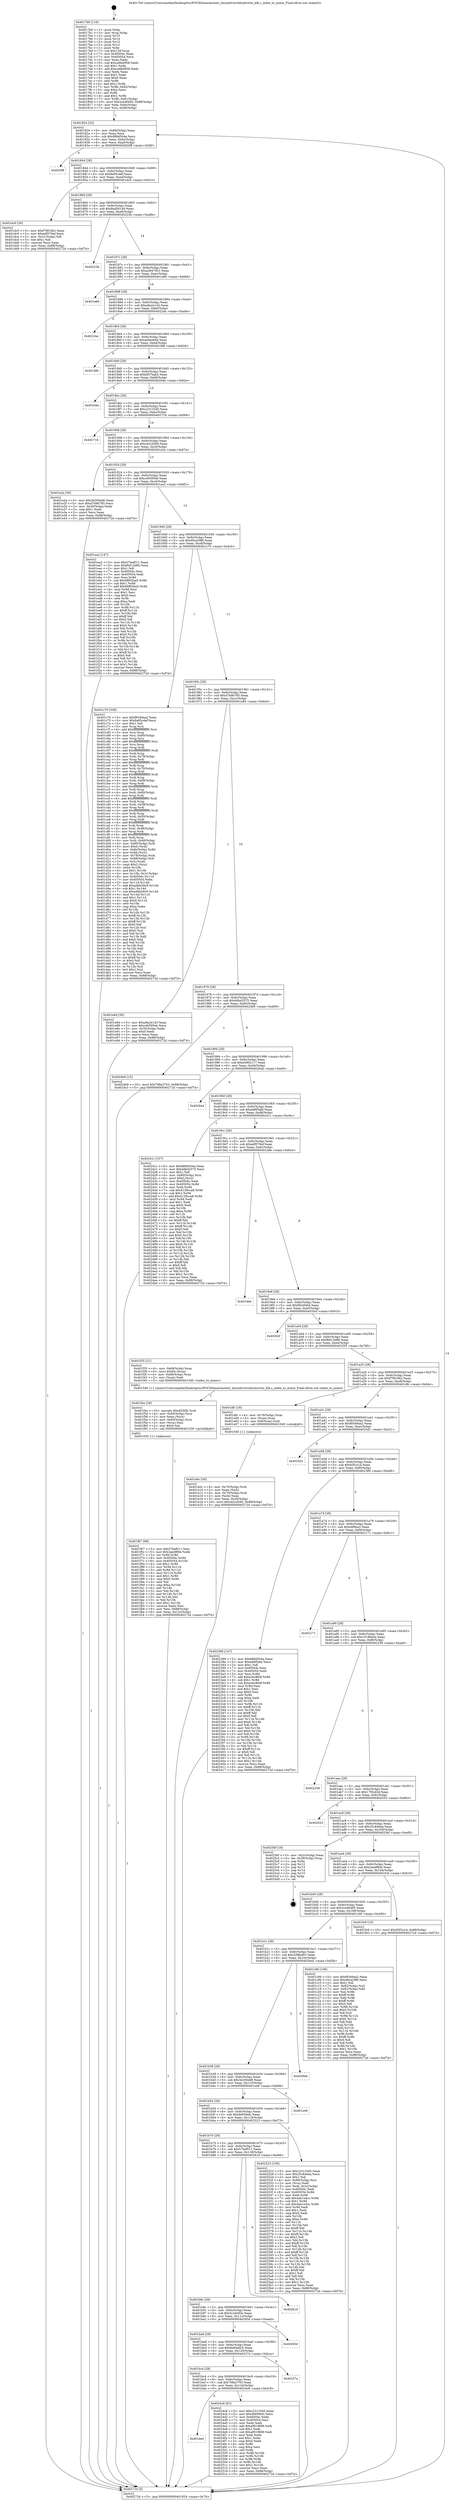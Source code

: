 digraph "0x4017b0" {
  label = "0x4017b0 (/mnt/c/Users/mathe/Desktop/tcc/POCII/binaries/extr_linuxdriversblockvirtio_blk.c_index_to_minor_Final-ollvm.out::main(0))"
  labelloc = "t"
  node[shape=record]

  Entry [label="",width=0.3,height=0.3,shape=circle,fillcolor=black,style=filled]
  "0x401824" [label="{
     0x401824 [32]\l
     | [instrs]\l
     &nbsp;&nbsp;0x401824 \<+6\>: mov -0x88(%rbp),%eax\l
     &nbsp;&nbsp;0x40182a \<+2\>: mov %eax,%ecx\l
     &nbsp;&nbsp;0x40182c \<+6\>: sub $0x889d504a,%ecx\l
     &nbsp;&nbsp;0x401832 \<+6\>: mov %eax,-0x9c(%rbp)\l
     &nbsp;&nbsp;0x401838 \<+6\>: mov %ecx,-0xa0(%rbp)\l
     &nbsp;&nbsp;0x40183e \<+6\>: je 00000000004026ff \<main+0xf4f\>\l
  }"]
  "0x4026ff" [label="{
     0x4026ff\l
  }", style=dashed]
  "0x401844" [label="{
     0x401844 [28]\l
     | [instrs]\l
     &nbsp;&nbsp;0x401844 \<+5\>: jmp 0000000000401849 \<main+0x99\>\l
     &nbsp;&nbsp;0x401849 \<+6\>: mov -0x9c(%rbp),%eax\l
     &nbsp;&nbsp;0x40184f \<+5\>: sub $0x8a95cdef,%eax\l
     &nbsp;&nbsp;0x401854 \<+6\>: mov %eax,-0xa4(%rbp)\l
     &nbsp;&nbsp;0x40185a \<+6\>: je 0000000000401dc0 \<main+0x610\>\l
  }"]
  Exit [label="",width=0.3,height=0.3,shape=circle,fillcolor=black,style=filled,peripheries=2]
  "0x401dc0" [label="{
     0x401dc0 [30]\l
     | [instrs]\l
     &nbsp;&nbsp;0x401dc0 \<+5\>: mov $0xf78f16b2,%eax\l
     &nbsp;&nbsp;0x401dc5 \<+5\>: mov $0xedf576ef,%ecx\l
     &nbsp;&nbsp;0x401dca \<+3\>: mov -0x31(%rbp),%dl\l
     &nbsp;&nbsp;0x401dcd \<+3\>: test $0x1,%dl\l
     &nbsp;&nbsp;0x401dd0 \<+3\>: cmovne %ecx,%eax\l
     &nbsp;&nbsp;0x401dd3 \<+6\>: mov %eax,-0x88(%rbp)\l
     &nbsp;&nbsp;0x401dd9 \<+5\>: jmp 000000000040272d \<main+0xf7d\>\l
  }"]
  "0x401860" [label="{
     0x401860 [28]\l
     | [instrs]\l
     &nbsp;&nbsp;0x401860 \<+5\>: jmp 0000000000401865 \<main+0xb5\>\l
     &nbsp;&nbsp;0x401865 \<+6\>: mov -0x9c(%rbp),%eax\l
     &nbsp;&nbsp;0x40186b \<+5\>: sub $0x8ad50149,%eax\l
     &nbsp;&nbsp;0x401870 \<+6\>: mov %eax,-0xa8(%rbp)\l
     &nbsp;&nbsp;0x401876 \<+6\>: je 000000000040223b \<main+0xa8b\>\l
  }"]
  "0x401be0" [label="{
     0x401be0\l
  }", style=dashed]
  "0x40223b" [label="{
     0x40223b\l
  }", style=dashed]
  "0x40187c" [label="{
     0x40187c [28]\l
     | [instrs]\l
     &nbsp;&nbsp;0x40187c \<+5\>: jmp 0000000000401881 \<main+0xd1\>\l
     &nbsp;&nbsp;0x401881 \<+6\>: mov -0x9c(%rbp),%eax\l
     &nbsp;&nbsp;0x401887 \<+5\>: sub $0xa2847651,%eax\l
     &nbsp;&nbsp;0x40188c \<+6\>: mov %eax,-0xac(%rbp)\l
     &nbsp;&nbsp;0x401892 \<+6\>: je 0000000000401e66 \<main+0x6b6\>\l
  }"]
  "0x4024c8" [label="{
     0x4024c8 [91]\l
     | [instrs]\l
     &nbsp;&nbsp;0x4024c8 \<+5\>: mov $0xc23133d5,%eax\l
     &nbsp;&nbsp;0x4024cd \<+5\>: mov $0x4b959efc,%ecx\l
     &nbsp;&nbsp;0x4024d2 \<+7\>: mov 0x40504c,%edx\l
     &nbsp;&nbsp;0x4024d9 \<+7\>: mov 0x405054,%esi\l
     &nbsp;&nbsp;0x4024e0 \<+2\>: mov %edx,%edi\l
     &nbsp;&nbsp;0x4024e2 \<+6\>: add $0xa901f688,%edi\l
     &nbsp;&nbsp;0x4024e8 \<+3\>: sub $0x1,%edi\l
     &nbsp;&nbsp;0x4024eb \<+6\>: sub $0xa901f688,%edi\l
     &nbsp;&nbsp;0x4024f1 \<+3\>: imul %edi,%edx\l
     &nbsp;&nbsp;0x4024f4 \<+3\>: and $0x1,%edx\l
     &nbsp;&nbsp;0x4024f7 \<+3\>: cmp $0x0,%edx\l
     &nbsp;&nbsp;0x4024fa \<+4\>: sete %r8b\l
     &nbsp;&nbsp;0x4024fe \<+3\>: cmp $0xa,%esi\l
     &nbsp;&nbsp;0x402501 \<+4\>: setl %r9b\l
     &nbsp;&nbsp;0x402505 \<+3\>: mov %r8b,%r10b\l
     &nbsp;&nbsp;0x402508 \<+3\>: and %r9b,%r10b\l
     &nbsp;&nbsp;0x40250b \<+3\>: xor %r9b,%r8b\l
     &nbsp;&nbsp;0x40250e \<+3\>: or %r8b,%r10b\l
     &nbsp;&nbsp;0x402511 \<+4\>: test $0x1,%r10b\l
     &nbsp;&nbsp;0x402515 \<+3\>: cmovne %ecx,%eax\l
     &nbsp;&nbsp;0x402518 \<+6\>: mov %eax,-0x88(%rbp)\l
     &nbsp;&nbsp;0x40251e \<+5\>: jmp 000000000040272d \<main+0xf7d\>\l
  }"]
  "0x401e66" [label="{
     0x401e66\l
  }", style=dashed]
  "0x401898" [label="{
     0x401898 [28]\l
     | [instrs]\l
     &nbsp;&nbsp;0x401898 \<+5\>: jmp 000000000040189d \<main+0xed\>\l
     &nbsp;&nbsp;0x40189d \<+6\>: mov -0x9c(%rbp),%eax\l
     &nbsp;&nbsp;0x4018a3 \<+5\>: sub $0xa9a2e143,%eax\l
     &nbsp;&nbsp;0x4018a8 \<+6\>: mov %eax,-0xb0(%rbp)\l
     &nbsp;&nbsp;0x4018ae \<+6\>: je 000000000040224a \<main+0xa9a\>\l
  }"]
  "0x401bc4" [label="{
     0x401bc4 [28]\l
     | [instrs]\l
     &nbsp;&nbsp;0x401bc4 \<+5\>: jmp 0000000000401bc9 \<main+0x419\>\l
     &nbsp;&nbsp;0x401bc9 \<+6\>: mov -0x9c(%rbp),%eax\l
     &nbsp;&nbsp;0x401bcf \<+5\>: sub $0x768a3703,%eax\l
     &nbsp;&nbsp;0x401bd4 \<+6\>: mov %eax,-0x124(%rbp)\l
     &nbsp;&nbsp;0x401bda \<+6\>: je 00000000004024c8 \<main+0xd18\>\l
  }"]
  "0x40224a" [label="{
     0x40224a\l
  }", style=dashed]
  "0x4018b4" [label="{
     0x4018b4 [28]\l
     | [instrs]\l
     &nbsp;&nbsp;0x4018b4 \<+5\>: jmp 00000000004018b9 \<main+0x109\>\l
     &nbsp;&nbsp;0x4018b9 \<+6\>: mov -0x9c(%rbp),%eax\l
     &nbsp;&nbsp;0x4018bf \<+5\>: sub $0xad4ee64d,%eax\l
     &nbsp;&nbsp;0x4018c4 \<+6\>: mov %eax,-0xb4(%rbp)\l
     &nbsp;&nbsp;0x4018ca \<+6\>: je 0000000000401fd8 \<main+0x828\>\l
  }"]
  "0x40237a" [label="{
     0x40237a\l
  }", style=dashed]
  "0x401fd8" [label="{
     0x401fd8\l
  }", style=dashed]
  "0x4018d0" [label="{
     0x4018d0 [28]\l
     | [instrs]\l
     &nbsp;&nbsp;0x4018d0 \<+5\>: jmp 00000000004018d5 \<main+0x125\>\l
     &nbsp;&nbsp;0x4018d5 \<+6\>: mov -0x9c(%rbp),%eax\l
     &nbsp;&nbsp;0x4018db \<+5\>: sub $0xbf57bab2,%eax\l
     &nbsp;&nbsp;0x4018e0 \<+6\>: mov %eax,-0xb8(%rbp)\l
     &nbsp;&nbsp;0x4018e6 \<+6\>: je 00000000004020de \<main+0x92e\>\l
  }"]
  "0x401ba8" [label="{
     0x401ba8 [28]\l
     | [instrs]\l
     &nbsp;&nbsp;0x401ba8 \<+5\>: jmp 0000000000401bad \<main+0x3fd\>\l
     &nbsp;&nbsp;0x401bad \<+6\>: mov -0x9c(%rbp),%eax\l
     &nbsp;&nbsp;0x401bb3 \<+5\>: sub $0x6b94adc5,%eax\l
     &nbsp;&nbsp;0x401bb8 \<+6\>: mov %eax,-0x120(%rbp)\l
     &nbsp;&nbsp;0x401bbe \<+6\>: je 000000000040237a \<main+0xbca\>\l
  }"]
  "0x4020de" [label="{
     0x4020de\l
  }", style=dashed]
  "0x4018ec" [label="{
     0x4018ec [28]\l
     | [instrs]\l
     &nbsp;&nbsp;0x4018ec \<+5\>: jmp 00000000004018f1 \<main+0x141\>\l
     &nbsp;&nbsp;0x4018f1 \<+6\>: mov -0x9c(%rbp),%eax\l
     &nbsp;&nbsp;0x4018f7 \<+5\>: sub $0xc23133d5,%eax\l
     &nbsp;&nbsp;0x4018fc \<+6\>: mov %eax,-0xbc(%rbp)\l
     &nbsp;&nbsp;0x401902 \<+6\>: je 0000000000402718 \<main+0xf68\>\l
  }"]
  "0x40265d" [label="{
     0x40265d\l
  }", style=dashed]
  "0x402718" [label="{
     0x402718\l
  }", style=dashed]
  "0x401908" [label="{
     0x401908 [28]\l
     | [instrs]\l
     &nbsp;&nbsp;0x401908 \<+5\>: jmp 000000000040190d \<main+0x15d\>\l
     &nbsp;&nbsp;0x40190d \<+6\>: mov -0x9c(%rbp),%eax\l
     &nbsp;&nbsp;0x401913 \<+5\>: sub $0xcb2cd260,%eax\l
     &nbsp;&nbsp;0x401918 \<+6\>: mov %eax,-0xc0(%rbp)\l
     &nbsp;&nbsp;0x40191e \<+6\>: je 0000000000401e2a \<main+0x67a\>\l
  }"]
  "0x401b8c" [label="{
     0x401b8c [28]\l
     | [instrs]\l
     &nbsp;&nbsp;0x401b8c \<+5\>: jmp 0000000000401b91 \<main+0x3e1\>\l
     &nbsp;&nbsp;0x401b91 \<+6\>: mov -0x9c(%rbp),%eax\l
     &nbsp;&nbsp;0x401b97 \<+5\>: sub $0x5c2de93a,%eax\l
     &nbsp;&nbsp;0x401b9c \<+6\>: mov %eax,-0x11c(%rbp)\l
     &nbsp;&nbsp;0x401ba2 \<+6\>: je 000000000040265d \<main+0xead\>\l
  }"]
  "0x401e2a" [label="{
     0x401e2a [30]\l
     | [instrs]\l
     &nbsp;&nbsp;0x401e2a \<+5\>: mov $0x3e200ed6,%eax\l
     &nbsp;&nbsp;0x401e2f \<+5\>: mov $0xd7b9b785,%ecx\l
     &nbsp;&nbsp;0x401e34 \<+3\>: mov -0x30(%rbp),%edx\l
     &nbsp;&nbsp;0x401e37 \<+3\>: cmp $0x1,%edx\l
     &nbsp;&nbsp;0x401e3a \<+3\>: cmovl %ecx,%eax\l
     &nbsp;&nbsp;0x401e3d \<+6\>: mov %eax,-0x88(%rbp)\l
     &nbsp;&nbsp;0x401e43 \<+5\>: jmp 000000000040272d \<main+0xf7d\>\l
  }"]
  "0x401924" [label="{
     0x401924 [28]\l
     | [instrs]\l
     &nbsp;&nbsp;0x401924 \<+5\>: jmp 0000000000401929 \<main+0x179\>\l
     &nbsp;&nbsp;0x401929 \<+6\>: mov -0x9c(%rbp),%eax\l
     &nbsp;&nbsp;0x40192f \<+5\>: sub $0xcd0595eb,%eax\l
     &nbsp;&nbsp;0x401934 \<+6\>: mov %eax,-0xc4(%rbp)\l
     &nbsp;&nbsp;0x40193a \<+6\>: je 0000000000401ea2 \<main+0x6f2\>\l
  }"]
  "0x402616" [label="{
     0x402616\l
  }", style=dashed]
  "0x401ea2" [label="{
     0x401ea2 [147]\l
     | [instrs]\l
     &nbsp;&nbsp;0x401ea2 \<+5\>: mov $0x57bef011,%eax\l
     &nbsp;&nbsp;0x401ea7 \<+5\>: mov $0xf6d13d80,%ecx\l
     &nbsp;&nbsp;0x401eac \<+2\>: mov $0x1,%dl\l
     &nbsp;&nbsp;0x401eae \<+7\>: mov 0x40504c,%esi\l
     &nbsp;&nbsp;0x401eb5 \<+7\>: mov 0x405054,%edi\l
     &nbsp;&nbsp;0x401ebc \<+3\>: mov %esi,%r8d\l
     &nbsp;&nbsp;0x401ebf \<+7\>: sub $0x68f02ba5,%r8d\l
     &nbsp;&nbsp;0x401ec6 \<+4\>: sub $0x1,%r8d\l
     &nbsp;&nbsp;0x401eca \<+7\>: add $0x68f02ba5,%r8d\l
     &nbsp;&nbsp;0x401ed1 \<+4\>: imul %r8d,%esi\l
     &nbsp;&nbsp;0x401ed5 \<+3\>: and $0x1,%esi\l
     &nbsp;&nbsp;0x401ed8 \<+3\>: cmp $0x0,%esi\l
     &nbsp;&nbsp;0x401edb \<+4\>: sete %r9b\l
     &nbsp;&nbsp;0x401edf \<+3\>: cmp $0xa,%edi\l
     &nbsp;&nbsp;0x401ee2 \<+4\>: setl %r10b\l
     &nbsp;&nbsp;0x401ee6 \<+3\>: mov %r9b,%r11b\l
     &nbsp;&nbsp;0x401ee9 \<+4\>: xor $0xff,%r11b\l
     &nbsp;&nbsp;0x401eed \<+3\>: mov %r10b,%bl\l
     &nbsp;&nbsp;0x401ef0 \<+3\>: xor $0xff,%bl\l
     &nbsp;&nbsp;0x401ef3 \<+3\>: xor $0x0,%dl\l
     &nbsp;&nbsp;0x401ef6 \<+3\>: mov %r11b,%r14b\l
     &nbsp;&nbsp;0x401ef9 \<+4\>: and $0x0,%r14b\l
     &nbsp;&nbsp;0x401efd \<+3\>: and %dl,%r9b\l
     &nbsp;&nbsp;0x401f00 \<+3\>: mov %bl,%r15b\l
     &nbsp;&nbsp;0x401f03 \<+4\>: and $0x0,%r15b\l
     &nbsp;&nbsp;0x401f07 \<+3\>: and %dl,%r10b\l
     &nbsp;&nbsp;0x401f0a \<+3\>: or %r9b,%r14b\l
     &nbsp;&nbsp;0x401f0d \<+3\>: or %r10b,%r15b\l
     &nbsp;&nbsp;0x401f10 \<+3\>: xor %r15b,%r14b\l
     &nbsp;&nbsp;0x401f13 \<+3\>: or %bl,%r11b\l
     &nbsp;&nbsp;0x401f16 \<+4\>: xor $0xff,%r11b\l
     &nbsp;&nbsp;0x401f1a \<+3\>: or $0x0,%dl\l
     &nbsp;&nbsp;0x401f1d \<+3\>: and %dl,%r11b\l
     &nbsp;&nbsp;0x401f20 \<+3\>: or %r11b,%r14b\l
     &nbsp;&nbsp;0x401f23 \<+4\>: test $0x1,%r14b\l
     &nbsp;&nbsp;0x401f27 \<+3\>: cmovne %ecx,%eax\l
     &nbsp;&nbsp;0x401f2a \<+6\>: mov %eax,-0x88(%rbp)\l
     &nbsp;&nbsp;0x401f30 \<+5\>: jmp 000000000040272d \<main+0xf7d\>\l
  }"]
  "0x401940" [label="{
     0x401940 [28]\l
     | [instrs]\l
     &nbsp;&nbsp;0x401940 \<+5\>: jmp 0000000000401945 \<main+0x195\>\l
     &nbsp;&nbsp;0x401945 \<+6\>: mov -0x9c(%rbp),%eax\l
     &nbsp;&nbsp;0x40194b \<+5\>: sub $0xd0ca29f6,%eax\l
     &nbsp;&nbsp;0x401950 \<+6\>: mov %eax,-0xc8(%rbp)\l
     &nbsp;&nbsp;0x401956 \<+6\>: je 0000000000401c70 \<main+0x4c0\>\l
  }"]
  "0x401b70" [label="{
     0x401b70 [28]\l
     | [instrs]\l
     &nbsp;&nbsp;0x401b70 \<+5\>: jmp 0000000000401b75 \<main+0x3c5\>\l
     &nbsp;&nbsp;0x401b75 \<+6\>: mov -0x9c(%rbp),%eax\l
     &nbsp;&nbsp;0x401b7b \<+5\>: sub $0x57bef011,%eax\l
     &nbsp;&nbsp;0x401b80 \<+6\>: mov %eax,-0x118(%rbp)\l
     &nbsp;&nbsp;0x401b86 \<+6\>: je 0000000000402616 \<main+0xe66\>\l
  }"]
  "0x401c70" [label="{
     0x401c70 [336]\l
     | [instrs]\l
     &nbsp;&nbsp;0x401c70 \<+5\>: mov $0xf9349aa2,%eax\l
     &nbsp;&nbsp;0x401c75 \<+5\>: mov $0x8a95cdef,%ecx\l
     &nbsp;&nbsp;0x401c7a \<+2\>: mov $0x1,%dl\l
     &nbsp;&nbsp;0x401c7c \<+3\>: mov %rsp,%rsi\l
     &nbsp;&nbsp;0x401c7f \<+4\>: add $0xfffffffffffffff0,%rsi\l
     &nbsp;&nbsp;0x401c83 \<+3\>: mov %rsi,%rsp\l
     &nbsp;&nbsp;0x401c86 \<+4\>: mov %rsi,-0x80(%rbp)\l
     &nbsp;&nbsp;0x401c8a \<+3\>: mov %rsp,%rsi\l
     &nbsp;&nbsp;0x401c8d \<+4\>: add $0xfffffffffffffff0,%rsi\l
     &nbsp;&nbsp;0x401c91 \<+3\>: mov %rsi,%rsp\l
     &nbsp;&nbsp;0x401c94 \<+3\>: mov %rsp,%rdi\l
     &nbsp;&nbsp;0x401c97 \<+4\>: add $0xfffffffffffffff0,%rdi\l
     &nbsp;&nbsp;0x401c9b \<+3\>: mov %rdi,%rsp\l
     &nbsp;&nbsp;0x401c9e \<+4\>: mov %rdi,-0x78(%rbp)\l
     &nbsp;&nbsp;0x401ca2 \<+3\>: mov %rsp,%rdi\l
     &nbsp;&nbsp;0x401ca5 \<+4\>: add $0xfffffffffffffff0,%rdi\l
     &nbsp;&nbsp;0x401ca9 \<+3\>: mov %rdi,%rsp\l
     &nbsp;&nbsp;0x401cac \<+4\>: mov %rdi,-0x70(%rbp)\l
     &nbsp;&nbsp;0x401cb0 \<+3\>: mov %rsp,%rdi\l
     &nbsp;&nbsp;0x401cb3 \<+4\>: add $0xfffffffffffffff0,%rdi\l
     &nbsp;&nbsp;0x401cb7 \<+3\>: mov %rdi,%rsp\l
     &nbsp;&nbsp;0x401cba \<+4\>: mov %rdi,-0x68(%rbp)\l
     &nbsp;&nbsp;0x401cbe \<+3\>: mov %rsp,%rdi\l
     &nbsp;&nbsp;0x401cc1 \<+4\>: add $0xfffffffffffffff0,%rdi\l
     &nbsp;&nbsp;0x401cc5 \<+3\>: mov %rdi,%rsp\l
     &nbsp;&nbsp;0x401cc8 \<+4\>: mov %rdi,-0x60(%rbp)\l
     &nbsp;&nbsp;0x401ccc \<+3\>: mov %rsp,%rdi\l
     &nbsp;&nbsp;0x401ccf \<+4\>: add $0xfffffffffffffff0,%rdi\l
     &nbsp;&nbsp;0x401cd3 \<+3\>: mov %rdi,%rsp\l
     &nbsp;&nbsp;0x401cd6 \<+4\>: mov %rdi,-0x58(%rbp)\l
     &nbsp;&nbsp;0x401cda \<+3\>: mov %rsp,%rdi\l
     &nbsp;&nbsp;0x401cdd \<+4\>: add $0xfffffffffffffff0,%rdi\l
     &nbsp;&nbsp;0x401ce1 \<+3\>: mov %rdi,%rsp\l
     &nbsp;&nbsp;0x401ce4 \<+4\>: mov %rdi,-0x50(%rbp)\l
     &nbsp;&nbsp;0x401ce8 \<+3\>: mov %rsp,%rdi\l
     &nbsp;&nbsp;0x401ceb \<+4\>: add $0xfffffffffffffff0,%rdi\l
     &nbsp;&nbsp;0x401cef \<+3\>: mov %rdi,%rsp\l
     &nbsp;&nbsp;0x401cf2 \<+4\>: mov %rdi,-0x48(%rbp)\l
     &nbsp;&nbsp;0x401cf6 \<+3\>: mov %rsp,%rdi\l
     &nbsp;&nbsp;0x401cf9 \<+4\>: add $0xfffffffffffffff0,%rdi\l
     &nbsp;&nbsp;0x401cfd \<+3\>: mov %rdi,%rsp\l
     &nbsp;&nbsp;0x401d00 \<+4\>: mov %rdi,-0x40(%rbp)\l
     &nbsp;&nbsp;0x401d04 \<+4\>: mov -0x80(%rbp),%rdi\l
     &nbsp;&nbsp;0x401d08 \<+6\>: movl $0x0,(%rdi)\l
     &nbsp;&nbsp;0x401d0e \<+7\>: mov -0x8c(%rbp),%r8d\l
     &nbsp;&nbsp;0x401d15 \<+3\>: mov %r8d,(%rsi)\l
     &nbsp;&nbsp;0x401d18 \<+4\>: mov -0x78(%rbp),%rdi\l
     &nbsp;&nbsp;0x401d1c \<+7\>: mov -0x98(%rbp),%r9\l
     &nbsp;&nbsp;0x401d23 \<+3\>: mov %r9,(%rdi)\l
     &nbsp;&nbsp;0x401d26 \<+3\>: cmpl $0x2,(%rsi)\l
     &nbsp;&nbsp;0x401d29 \<+4\>: setne %r10b\l
     &nbsp;&nbsp;0x401d2d \<+4\>: and $0x1,%r10b\l
     &nbsp;&nbsp;0x401d31 \<+4\>: mov %r10b,-0x31(%rbp)\l
     &nbsp;&nbsp;0x401d35 \<+8\>: mov 0x40504c,%r11d\l
     &nbsp;&nbsp;0x401d3d \<+7\>: mov 0x405054,%ebx\l
     &nbsp;&nbsp;0x401d44 \<+3\>: mov %r11d,%r14d\l
     &nbsp;&nbsp;0x401d47 \<+7\>: add $0xa4bb26c9,%r14d\l
     &nbsp;&nbsp;0x401d4e \<+4\>: sub $0x1,%r14d\l
     &nbsp;&nbsp;0x401d52 \<+7\>: sub $0xa4bb26c9,%r14d\l
     &nbsp;&nbsp;0x401d59 \<+4\>: imul %r14d,%r11d\l
     &nbsp;&nbsp;0x401d5d \<+4\>: and $0x1,%r11d\l
     &nbsp;&nbsp;0x401d61 \<+4\>: cmp $0x0,%r11d\l
     &nbsp;&nbsp;0x401d65 \<+4\>: sete %r10b\l
     &nbsp;&nbsp;0x401d69 \<+3\>: cmp $0xa,%ebx\l
     &nbsp;&nbsp;0x401d6c \<+4\>: setl %r15b\l
     &nbsp;&nbsp;0x401d70 \<+3\>: mov %r10b,%r12b\l
     &nbsp;&nbsp;0x401d73 \<+4\>: xor $0xff,%r12b\l
     &nbsp;&nbsp;0x401d77 \<+3\>: mov %r15b,%r13b\l
     &nbsp;&nbsp;0x401d7a \<+4\>: xor $0xff,%r13b\l
     &nbsp;&nbsp;0x401d7e \<+3\>: xor $0x0,%dl\l
     &nbsp;&nbsp;0x401d81 \<+3\>: mov %r12b,%sil\l
     &nbsp;&nbsp;0x401d84 \<+4\>: and $0x0,%sil\l
     &nbsp;&nbsp;0x401d88 \<+3\>: and %dl,%r10b\l
     &nbsp;&nbsp;0x401d8b \<+3\>: mov %r13b,%dil\l
     &nbsp;&nbsp;0x401d8e \<+4\>: and $0x0,%dil\l
     &nbsp;&nbsp;0x401d92 \<+3\>: and %dl,%r15b\l
     &nbsp;&nbsp;0x401d95 \<+3\>: or %r10b,%sil\l
     &nbsp;&nbsp;0x401d98 \<+3\>: or %r15b,%dil\l
     &nbsp;&nbsp;0x401d9b \<+3\>: xor %dil,%sil\l
     &nbsp;&nbsp;0x401d9e \<+3\>: or %r13b,%r12b\l
     &nbsp;&nbsp;0x401da1 \<+4\>: xor $0xff,%r12b\l
     &nbsp;&nbsp;0x401da5 \<+3\>: or $0x0,%dl\l
     &nbsp;&nbsp;0x401da8 \<+3\>: and %dl,%r12b\l
     &nbsp;&nbsp;0x401dab \<+3\>: or %r12b,%sil\l
     &nbsp;&nbsp;0x401dae \<+4\>: test $0x1,%sil\l
     &nbsp;&nbsp;0x401db2 \<+3\>: cmovne %ecx,%eax\l
     &nbsp;&nbsp;0x401db5 \<+6\>: mov %eax,-0x88(%rbp)\l
     &nbsp;&nbsp;0x401dbb \<+5\>: jmp 000000000040272d \<main+0xf7d\>\l
  }"]
  "0x40195c" [label="{
     0x40195c [28]\l
     | [instrs]\l
     &nbsp;&nbsp;0x40195c \<+5\>: jmp 0000000000401961 \<main+0x1b1\>\l
     &nbsp;&nbsp;0x401961 \<+6\>: mov -0x9c(%rbp),%eax\l
     &nbsp;&nbsp;0x401967 \<+5\>: sub $0xd7b9b785,%eax\l
     &nbsp;&nbsp;0x40196c \<+6\>: mov %eax,-0xcc(%rbp)\l
     &nbsp;&nbsp;0x401972 \<+6\>: je 0000000000401e84 \<main+0x6d4\>\l
  }"]
  "0x402523" [label="{
     0x402523 [156]\l
     | [instrs]\l
     &nbsp;&nbsp;0x402523 \<+5\>: mov $0xc23133d5,%eax\l
     &nbsp;&nbsp;0x402528 \<+5\>: mov $0x25c84eba,%ecx\l
     &nbsp;&nbsp;0x40252d \<+2\>: mov $0x1,%dl\l
     &nbsp;&nbsp;0x40252f \<+4\>: mov -0x80(%rbp),%rsi\l
     &nbsp;&nbsp;0x402533 \<+2\>: mov (%rsi),%edi\l
     &nbsp;&nbsp;0x402535 \<+3\>: mov %edi,-0x2c(%rbp)\l
     &nbsp;&nbsp;0x402538 \<+7\>: mov 0x40504c,%edi\l
     &nbsp;&nbsp;0x40253f \<+8\>: mov 0x405054,%r8d\l
     &nbsp;&nbsp;0x402547 \<+3\>: mov %edi,%r9d\l
     &nbsp;&nbsp;0x40254a \<+7\>: add $0x4ab1e4cc,%r9d\l
     &nbsp;&nbsp;0x402551 \<+4\>: sub $0x1,%r9d\l
     &nbsp;&nbsp;0x402555 \<+7\>: sub $0x4ab1e4cc,%r9d\l
     &nbsp;&nbsp;0x40255c \<+4\>: imul %r9d,%edi\l
     &nbsp;&nbsp;0x402560 \<+3\>: and $0x1,%edi\l
     &nbsp;&nbsp;0x402563 \<+3\>: cmp $0x0,%edi\l
     &nbsp;&nbsp;0x402566 \<+4\>: sete %r10b\l
     &nbsp;&nbsp;0x40256a \<+4\>: cmp $0xa,%r8d\l
     &nbsp;&nbsp;0x40256e \<+4\>: setl %r11b\l
     &nbsp;&nbsp;0x402572 \<+3\>: mov %r10b,%bl\l
     &nbsp;&nbsp;0x402575 \<+3\>: xor $0xff,%bl\l
     &nbsp;&nbsp;0x402578 \<+3\>: mov %r11b,%r14b\l
     &nbsp;&nbsp;0x40257b \<+4\>: xor $0xff,%r14b\l
     &nbsp;&nbsp;0x40257f \<+3\>: xor $0x1,%dl\l
     &nbsp;&nbsp;0x402582 \<+3\>: mov %bl,%r15b\l
     &nbsp;&nbsp;0x402585 \<+4\>: and $0xff,%r15b\l
     &nbsp;&nbsp;0x402589 \<+3\>: and %dl,%r10b\l
     &nbsp;&nbsp;0x40258c \<+3\>: mov %r14b,%r12b\l
     &nbsp;&nbsp;0x40258f \<+4\>: and $0xff,%r12b\l
     &nbsp;&nbsp;0x402593 \<+3\>: and %dl,%r11b\l
     &nbsp;&nbsp;0x402596 \<+3\>: or %r10b,%r15b\l
     &nbsp;&nbsp;0x402599 \<+3\>: or %r11b,%r12b\l
     &nbsp;&nbsp;0x40259c \<+3\>: xor %r12b,%r15b\l
     &nbsp;&nbsp;0x40259f \<+3\>: or %r14b,%bl\l
     &nbsp;&nbsp;0x4025a2 \<+3\>: xor $0xff,%bl\l
     &nbsp;&nbsp;0x4025a5 \<+3\>: or $0x1,%dl\l
     &nbsp;&nbsp;0x4025a8 \<+2\>: and %dl,%bl\l
     &nbsp;&nbsp;0x4025aa \<+3\>: or %bl,%r15b\l
     &nbsp;&nbsp;0x4025ad \<+4\>: test $0x1,%r15b\l
     &nbsp;&nbsp;0x4025b1 \<+3\>: cmovne %ecx,%eax\l
     &nbsp;&nbsp;0x4025b4 \<+6\>: mov %eax,-0x88(%rbp)\l
     &nbsp;&nbsp;0x4025ba \<+5\>: jmp 000000000040272d \<main+0xf7d\>\l
  }"]
  "0x401e84" [label="{
     0x401e84 [30]\l
     | [instrs]\l
     &nbsp;&nbsp;0x401e84 \<+5\>: mov $0xa9a2e143,%eax\l
     &nbsp;&nbsp;0x401e89 \<+5\>: mov $0xcd0595eb,%ecx\l
     &nbsp;&nbsp;0x401e8e \<+3\>: mov -0x30(%rbp),%edx\l
     &nbsp;&nbsp;0x401e91 \<+3\>: cmp $0x0,%edx\l
     &nbsp;&nbsp;0x401e94 \<+3\>: cmove %ecx,%eax\l
     &nbsp;&nbsp;0x401e97 \<+6\>: mov %eax,-0x88(%rbp)\l
     &nbsp;&nbsp;0x401e9d \<+5\>: jmp 000000000040272d \<main+0xf7d\>\l
  }"]
  "0x401978" [label="{
     0x401978 [28]\l
     | [instrs]\l
     &nbsp;&nbsp;0x401978 \<+5\>: jmp 000000000040197d \<main+0x1cd\>\l
     &nbsp;&nbsp;0x40197d \<+6\>: mov -0x9c(%rbp),%eax\l
     &nbsp;&nbsp;0x401983 \<+5\>: sub $0xddbd2575,%eax\l
     &nbsp;&nbsp;0x401988 \<+6\>: mov %eax,-0xd0(%rbp)\l
     &nbsp;&nbsp;0x40198e \<+6\>: je 00000000004024b9 \<main+0xd09\>\l
  }"]
  "0x401b54" [label="{
     0x401b54 [28]\l
     | [instrs]\l
     &nbsp;&nbsp;0x401b54 \<+5\>: jmp 0000000000401b59 \<main+0x3a9\>\l
     &nbsp;&nbsp;0x401b59 \<+6\>: mov -0x9c(%rbp),%eax\l
     &nbsp;&nbsp;0x401b5f \<+5\>: sub $0x4b959efc,%eax\l
     &nbsp;&nbsp;0x401b64 \<+6\>: mov %eax,-0x114(%rbp)\l
     &nbsp;&nbsp;0x401b6a \<+6\>: je 0000000000402523 \<main+0xd73\>\l
  }"]
  "0x4024b9" [label="{
     0x4024b9 [15]\l
     | [instrs]\l
     &nbsp;&nbsp;0x4024b9 \<+10\>: movl $0x768a3703,-0x88(%rbp)\l
     &nbsp;&nbsp;0x4024c3 \<+5\>: jmp 000000000040272d \<main+0xf7d\>\l
  }"]
  "0x401994" [label="{
     0x401994 [28]\l
     | [instrs]\l
     &nbsp;&nbsp;0x401994 \<+5\>: jmp 0000000000401999 \<main+0x1e9\>\l
     &nbsp;&nbsp;0x401999 \<+6\>: mov -0x9c(%rbp),%eax\l
     &nbsp;&nbsp;0x40199f \<+5\>: sub $0xe5962117,%eax\l
     &nbsp;&nbsp;0x4019a4 \<+6\>: mov %eax,-0xd4(%rbp)\l
     &nbsp;&nbsp;0x4019aa \<+6\>: je 00000000004026a4 \<main+0xef4\>\l
  }"]
  "0x401e48" [label="{
     0x401e48\l
  }", style=dashed]
  "0x4026a4" [label="{
     0x4026a4\l
  }", style=dashed]
  "0x4019b0" [label="{
     0x4019b0 [28]\l
     | [instrs]\l
     &nbsp;&nbsp;0x4019b0 \<+5\>: jmp 00000000004019b5 \<main+0x205\>\l
     &nbsp;&nbsp;0x4019b5 \<+6\>: mov -0x9c(%rbp),%eax\l
     &nbsp;&nbsp;0x4019bb \<+5\>: sub $0xed6f5afd,%eax\l
     &nbsp;&nbsp;0x4019c0 \<+6\>: mov %eax,-0xd8(%rbp)\l
     &nbsp;&nbsp;0x4019c6 \<+6\>: je 000000000040241c \<main+0xc6c\>\l
  }"]
  "0x401b38" [label="{
     0x401b38 [28]\l
     | [instrs]\l
     &nbsp;&nbsp;0x401b38 \<+5\>: jmp 0000000000401b3d \<main+0x38d\>\l
     &nbsp;&nbsp;0x401b3d \<+6\>: mov -0x9c(%rbp),%eax\l
     &nbsp;&nbsp;0x401b43 \<+5\>: sub $0x3e200ed6,%eax\l
     &nbsp;&nbsp;0x401b48 \<+6\>: mov %eax,-0x110(%rbp)\l
     &nbsp;&nbsp;0x401b4e \<+6\>: je 0000000000401e48 \<main+0x698\>\l
  }"]
  "0x40241c" [label="{
     0x40241c [157]\l
     | [instrs]\l
     &nbsp;&nbsp;0x40241c \<+5\>: mov $0x889d504a,%eax\l
     &nbsp;&nbsp;0x402421 \<+5\>: mov $0xddbd2575,%ecx\l
     &nbsp;&nbsp;0x402426 \<+2\>: mov $0x1,%dl\l
     &nbsp;&nbsp;0x402428 \<+4\>: mov -0x80(%rbp),%rsi\l
     &nbsp;&nbsp;0x40242c \<+6\>: movl $0x0,(%rsi)\l
     &nbsp;&nbsp;0x402432 \<+7\>: mov 0x40504c,%edi\l
     &nbsp;&nbsp;0x402439 \<+8\>: mov 0x405054,%r8d\l
     &nbsp;&nbsp;0x402441 \<+3\>: mov %edi,%r9d\l
     &nbsp;&nbsp;0x402444 \<+7\>: sub $0x4128cca8,%r9d\l
     &nbsp;&nbsp;0x40244b \<+4\>: sub $0x1,%r9d\l
     &nbsp;&nbsp;0x40244f \<+7\>: add $0x4128cca8,%r9d\l
     &nbsp;&nbsp;0x402456 \<+4\>: imul %r9d,%edi\l
     &nbsp;&nbsp;0x40245a \<+3\>: and $0x1,%edi\l
     &nbsp;&nbsp;0x40245d \<+3\>: cmp $0x0,%edi\l
     &nbsp;&nbsp;0x402460 \<+4\>: sete %r10b\l
     &nbsp;&nbsp;0x402464 \<+4\>: cmp $0xa,%r8d\l
     &nbsp;&nbsp;0x402468 \<+4\>: setl %r11b\l
     &nbsp;&nbsp;0x40246c \<+3\>: mov %r10b,%bl\l
     &nbsp;&nbsp;0x40246f \<+3\>: xor $0xff,%bl\l
     &nbsp;&nbsp;0x402472 \<+3\>: mov %r11b,%r14b\l
     &nbsp;&nbsp;0x402475 \<+4\>: xor $0xff,%r14b\l
     &nbsp;&nbsp;0x402479 \<+3\>: xor $0x0,%dl\l
     &nbsp;&nbsp;0x40247c \<+3\>: mov %bl,%r15b\l
     &nbsp;&nbsp;0x40247f \<+4\>: and $0x0,%r15b\l
     &nbsp;&nbsp;0x402483 \<+3\>: and %dl,%r10b\l
     &nbsp;&nbsp;0x402486 \<+3\>: mov %r14b,%r12b\l
     &nbsp;&nbsp;0x402489 \<+4\>: and $0x0,%r12b\l
     &nbsp;&nbsp;0x40248d \<+3\>: and %dl,%r11b\l
     &nbsp;&nbsp;0x402490 \<+3\>: or %r10b,%r15b\l
     &nbsp;&nbsp;0x402493 \<+3\>: or %r11b,%r12b\l
     &nbsp;&nbsp;0x402496 \<+3\>: xor %r12b,%r15b\l
     &nbsp;&nbsp;0x402499 \<+3\>: or %r14b,%bl\l
     &nbsp;&nbsp;0x40249c \<+3\>: xor $0xff,%bl\l
     &nbsp;&nbsp;0x40249f \<+3\>: or $0x0,%dl\l
     &nbsp;&nbsp;0x4024a2 \<+2\>: and %dl,%bl\l
     &nbsp;&nbsp;0x4024a4 \<+3\>: or %bl,%r15b\l
     &nbsp;&nbsp;0x4024a7 \<+4\>: test $0x1,%r15b\l
     &nbsp;&nbsp;0x4024ab \<+3\>: cmovne %ecx,%eax\l
     &nbsp;&nbsp;0x4024ae \<+6\>: mov %eax,-0x88(%rbp)\l
     &nbsp;&nbsp;0x4024b4 \<+5\>: jmp 000000000040272d \<main+0xf7d\>\l
  }"]
  "0x4019cc" [label="{
     0x4019cc [28]\l
     | [instrs]\l
     &nbsp;&nbsp;0x4019cc \<+5\>: jmp 00000000004019d1 \<main+0x221\>\l
     &nbsp;&nbsp;0x4019d1 \<+6\>: mov -0x9c(%rbp),%eax\l
     &nbsp;&nbsp;0x4019d7 \<+5\>: sub $0xedf576ef,%eax\l
     &nbsp;&nbsp;0x4019dc \<+6\>: mov %eax,-0xdc(%rbp)\l
     &nbsp;&nbsp;0x4019e2 \<+6\>: je 0000000000401dde \<main+0x62e\>\l
  }"]
  "0x4026eb" [label="{
     0x4026eb\l
  }", style=dashed]
  "0x401dde" [label="{
     0x401dde\l
  }", style=dashed]
  "0x4019e8" [label="{
     0x4019e8 [28]\l
     | [instrs]\l
     &nbsp;&nbsp;0x4019e8 \<+5\>: jmp 00000000004019ed \<main+0x23d\>\l
     &nbsp;&nbsp;0x4019ed \<+6\>: mov -0x9c(%rbp),%eax\l
     &nbsp;&nbsp;0x4019f3 \<+5\>: sub $0xf0e3f4b4,%eax\l
     &nbsp;&nbsp;0x4019f8 \<+6\>: mov %eax,-0xe0(%rbp)\l
     &nbsp;&nbsp;0x4019fe \<+6\>: je 00000000004020cf \<main+0x91f\>\l
  }"]
  "0x401f67" [label="{
     0x401f67 [98]\l
     | [instrs]\l
     &nbsp;&nbsp;0x401f67 \<+5\>: mov $0x57bef011,%esi\l
     &nbsp;&nbsp;0x401f6c \<+5\>: mov $0x2aedf80e,%edx\l
     &nbsp;&nbsp;0x401f71 \<+3\>: xor %r8d,%r8d\l
     &nbsp;&nbsp;0x401f74 \<+8\>: mov 0x40504c,%r9d\l
     &nbsp;&nbsp;0x401f7c \<+8\>: mov 0x405054,%r10d\l
     &nbsp;&nbsp;0x401f84 \<+4\>: sub $0x1,%r8d\l
     &nbsp;&nbsp;0x401f88 \<+3\>: mov %r9d,%r11d\l
     &nbsp;&nbsp;0x401f8b \<+3\>: add %r8d,%r11d\l
     &nbsp;&nbsp;0x401f8e \<+4\>: imul %r11d,%r9d\l
     &nbsp;&nbsp;0x401f92 \<+4\>: and $0x1,%r9d\l
     &nbsp;&nbsp;0x401f96 \<+4\>: cmp $0x0,%r9d\l
     &nbsp;&nbsp;0x401f9a \<+3\>: sete %bl\l
     &nbsp;&nbsp;0x401f9d \<+4\>: cmp $0xa,%r10d\l
     &nbsp;&nbsp;0x401fa1 \<+4\>: setl %r14b\l
     &nbsp;&nbsp;0x401fa5 \<+3\>: mov %bl,%r15b\l
     &nbsp;&nbsp;0x401fa8 \<+3\>: and %r14b,%r15b\l
     &nbsp;&nbsp;0x401fab \<+3\>: xor %r14b,%bl\l
     &nbsp;&nbsp;0x401fae \<+3\>: or %bl,%r15b\l
     &nbsp;&nbsp;0x401fb1 \<+4\>: test $0x1,%r15b\l
     &nbsp;&nbsp;0x401fb5 \<+3\>: cmovne %edx,%esi\l
     &nbsp;&nbsp;0x401fb8 \<+6\>: mov %esi,-0x88(%rbp)\l
     &nbsp;&nbsp;0x401fbe \<+6\>: mov %eax,-0x12c(%rbp)\l
     &nbsp;&nbsp;0x401fc4 \<+5\>: jmp 000000000040272d \<main+0xf7d\>\l
  }"]
  "0x4020cf" [label="{
     0x4020cf\l
  }", style=dashed]
  "0x401a04" [label="{
     0x401a04 [28]\l
     | [instrs]\l
     &nbsp;&nbsp;0x401a04 \<+5\>: jmp 0000000000401a09 \<main+0x259\>\l
     &nbsp;&nbsp;0x401a09 \<+6\>: mov -0x9c(%rbp),%eax\l
     &nbsp;&nbsp;0x401a0f \<+5\>: sub $0xf6d13d80,%eax\l
     &nbsp;&nbsp;0x401a14 \<+6\>: mov %eax,-0xe4(%rbp)\l
     &nbsp;&nbsp;0x401a1a \<+6\>: je 0000000000401f35 \<main+0x785\>\l
  }"]
  "0x401f4a" [label="{
     0x401f4a [29]\l
     | [instrs]\l
     &nbsp;&nbsp;0x401f4a \<+10\>: movabs $0x4030f2,%rdi\l
     &nbsp;&nbsp;0x401f54 \<+4\>: mov -0x60(%rbp),%rcx\l
     &nbsp;&nbsp;0x401f58 \<+2\>: mov %eax,(%rcx)\l
     &nbsp;&nbsp;0x401f5a \<+4\>: mov -0x60(%rbp),%rcx\l
     &nbsp;&nbsp;0x401f5e \<+2\>: mov (%rcx),%esi\l
     &nbsp;&nbsp;0x401f60 \<+2\>: mov $0x0,%al\l
     &nbsp;&nbsp;0x401f62 \<+5\>: call 0000000000401030 \<printf@plt\>\l
     | [calls]\l
     &nbsp;&nbsp;0x401030 \{1\} (unknown)\l
  }"]
  "0x401f35" [label="{
     0x401f35 [21]\l
     | [instrs]\l
     &nbsp;&nbsp;0x401f35 \<+4\>: mov -0x68(%rbp),%rax\l
     &nbsp;&nbsp;0x401f39 \<+6\>: movl $0x64,(%rax)\l
     &nbsp;&nbsp;0x401f3f \<+4\>: mov -0x68(%rbp),%rax\l
     &nbsp;&nbsp;0x401f43 \<+2\>: mov (%rax),%edi\l
     &nbsp;&nbsp;0x401f45 \<+5\>: call 00000000004015d0 \<index_to_minor\>\l
     | [calls]\l
     &nbsp;&nbsp;0x4015d0 \{1\} (/mnt/c/Users/mathe/Desktop/tcc/POCII/binaries/extr_linuxdriversblockvirtio_blk.c_index_to_minor_Final-ollvm.out::index_to_minor)\l
  }"]
  "0x401a20" [label="{
     0x401a20 [28]\l
     | [instrs]\l
     &nbsp;&nbsp;0x401a20 \<+5\>: jmp 0000000000401a25 \<main+0x275\>\l
     &nbsp;&nbsp;0x401a25 \<+6\>: mov -0x9c(%rbp),%eax\l
     &nbsp;&nbsp;0x401a2b \<+5\>: sub $0xf78f16b2,%eax\l
     &nbsp;&nbsp;0x401a30 \<+6\>: mov %eax,-0xe8(%rbp)\l
     &nbsp;&nbsp;0x401a36 \<+6\>: je 0000000000401dfc \<main+0x64c\>\l
  }"]
  "0x401e0c" [label="{
     0x401e0c [30]\l
     | [instrs]\l
     &nbsp;&nbsp;0x401e0c \<+4\>: mov -0x70(%rbp),%rdi\l
     &nbsp;&nbsp;0x401e10 \<+2\>: mov %eax,(%rdi)\l
     &nbsp;&nbsp;0x401e12 \<+4\>: mov -0x70(%rbp),%rdi\l
     &nbsp;&nbsp;0x401e16 \<+2\>: mov (%rdi),%eax\l
     &nbsp;&nbsp;0x401e18 \<+3\>: mov %eax,-0x30(%rbp)\l
     &nbsp;&nbsp;0x401e1b \<+10\>: movl $0xcb2cd260,-0x88(%rbp)\l
     &nbsp;&nbsp;0x401e25 \<+5\>: jmp 000000000040272d \<main+0xf7d\>\l
  }"]
  "0x401dfc" [label="{
     0x401dfc [16]\l
     | [instrs]\l
     &nbsp;&nbsp;0x401dfc \<+4\>: mov -0x78(%rbp),%rax\l
     &nbsp;&nbsp;0x401e00 \<+3\>: mov (%rax),%rax\l
     &nbsp;&nbsp;0x401e03 \<+4\>: mov 0x8(%rax),%rdi\l
     &nbsp;&nbsp;0x401e07 \<+5\>: call 0000000000401040 \<atoi@plt\>\l
     | [calls]\l
     &nbsp;&nbsp;0x401040 \{1\} (unknown)\l
  }"]
  "0x401a3c" [label="{
     0x401a3c [28]\l
     | [instrs]\l
     &nbsp;&nbsp;0x401a3c \<+5\>: jmp 0000000000401a41 \<main+0x291\>\l
     &nbsp;&nbsp;0x401a41 \<+6\>: mov -0x9c(%rbp),%eax\l
     &nbsp;&nbsp;0x401a47 \<+5\>: sub $0xf9349aa2,%eax\l
     &nbsp;&nbsp;0x401a4c \<+6\>: mov %eax,-0xec(%rbp)\l
     &nbsp;&nbsp;0x401a52 \<+6\>: je 00000000004025d1 \<main+0xe21\>\l
  }"]
  "0x4017b0" [label="{
     0x4017b0 [116]\l
     | [instrs]\l
     &nbsp;&nbsp;0x4017b0 \<+1\>: push %rbp\l
     &nbsp;&nbsp;0x4017b1 \<+3\>: mov %rsp,%rbp\l
     &nbsp;&nbsp;0x4017b4 \<+2\>: push %r15\l
     &nbsp;&nbsp;0x4017b6 \<+2\>: push %r14\l
     &nbsp;&nbsp;0x4017b8 \<+2\>: push %r13\l
     &nbsp;&nbsp;0x4017ba \<+2\>: push %r12\l
     &nbsp;&nbsp;0x4017bc \<+1\>: push %rbx\l
     &nbsp;&nbsp;0x4017bd \<+7\>: sub $0x128,%rsp\l
     &nbsp;&nbsp;0x4017c4 \<+7\>: mov 0x40504c,%eax\l
     &nbsp;&nbsp;0x4017cb \<+7\>: mov 0x405054,%ecx\l
     &nbsp;&nbsp;0x4017d2 \<+2\>: mov %eax,%edx\l
     &nbsp;&nbsp;0x4017d4 \<+6\>: sub $0xce8bd958,%edx\l
     &nbsp;&nbsp;0x4017da \<+3\>: sub $0x1,%edx\l
     &nbsp;&nbsp;0x4017dd \<+6\>: add $0xce8bd958,%edx\l
     &nbsp;&nbsp;0x4017e3 \<+3\>: imul %edx,%eax\l
     &nbsp;&nbsp;0x4017e6 \<+3\>: and $0x1,%eax\l
     &nbsp;&nbsp;0x4017e9 \<+3\>: cmp $0x0,%eax\l
     &nbsp;&nbsp;0x4017ec \<+4\>: sete %r8b\l
     &nbsp;&nbsp;0x4017f0 \<+4\>: and $0x1,%r8b\l
     &nbsp;&nbsp;0x4017f4 \<+7\>: mov %r8b,-0x82(%rbp)\l
     &nbsp;&nbsp;0x4017fb \<+3\>: cmp $0xa,%ecx\l
     &nbsp;&nbsp;0x4017fe \<+4\>: setl %r8b\l
     &nbsp;&nbsp;0x401802 \<+4\>: and $0x1,%r8b\l
     &nbsp;&nbsp;0x401806 \<+7\>: mov %r8b,-0x81(%rbp)\l
     &nbsp;&nbsp;0x40180d \<+10\>: movl $0x2ce46485,-0x88(%rbp)\l
     &nbsp;&nbsp;0x401817 \<+6\>: mov %edi,-0x8c(%rbp)\l
     &nbsp;&nbsp;0x40181d \<+7\>: mov %rsi,-0x98(%rbp)\l
  }"]
  "0x4025d1" [label="{
     0x4025d1\l
  }", style=dashed]
  "0x401a58" [label="{
     0x401a58 [28]\l
     | [instrs]\l
     &nbsp;&nbsp;0x401a58 \<+5\>: jmp 0000000000401a5d \<main+0x2ad\>\l
     &nbsp;&nbsp;0x401a5d \<+6\>: mov -0x9c(%rbp),%eax\l
     &nbsp;&nbsp;0x401a63 \<+5\>: sub $0x93f1e1d,%eax\l
     &nbsp;&nbsp;0x401a68 \<+6\>: mov %eax,-0xf0(%rbp)\l
     &nbsp;&nbsp;0x401a6e \<+6\>: je 0000000000402389 \<main+0xbd9\>\l
  }"]
  "0x40272d" [label="{
     0x40272d [5]\l
     | [instrs]\l
     &nbsp;&nbsp;0x40272d \<+5\>: jmp 0000000000401824 \<main+0x74\>\l
  }"]
  "0x402389" [label="{
     0x402389 [147]\l
     | [instrs]\l
     &nbsp;&nbsp;0x402389 \<+5\>: mov $0x889d504a,%eax\l
     &nbsp;&nbsp;0x40238e \<+5\>: mov $0xed6f5afd,%ecx\l
     &nbsp;&nbsp;0x402393 \<+2\>: mov $0x1,%dl\l
     &nbsp;&nbsp;0x402395 \<+7\>: mov 0x40504c,%esi\l
     &nbsp;&nbsp;0x40239c \<+7\>: mov 0x405054,%edi\l
     &nbsp;&nbsp;0x4023a3 \<+3\>: mov %esi,%r8d\l
     &nbsp;&nbsp;0x4023a6 \<+7\>: add $0xecbc864f,%r8d\l
     &nbsp;&nbsp;0x4023ad \<+4\>: sub $0x1,%r8d\l
     &nbsp;&nbsp;0x4023b1 \<+7\>: sub $0xecbc864f,%r8d\l
     &nbsp;&nbsp;0x4023b8 \<+4\>: imul %r8d,%esi\l
     &nbsp;&nbsp;0x4023bc \<+3\>: and $0x1,%esi\l
     &nbsp;&nbsp;0x4023bf \<+3\>: cmp $0x0,%esi\l
     &nbsp;&nbsp;0x4023c2 \<+4\>: sete %r9b\l
     &nbsp;&nbsp;0x4023c6 \<+3\>: cmp $0xa,%edi\l
     &nbsp;&nbsp;0x4023c9 \<+4\>: setl %r10b\l
     &nbsp;&nbsp;0x4023cd \<+3\>: mov %r9b,%r11b\l
     &nbsp;&nbsp;0x4023d0 \<+4\>: xor $0xff,%r11b\l
     &nbsp;&nbsp;0x4023d4 \<+3\>: mov %r10b,%bl\l
     &nbsp;&nbsp;0x4023d7 \<+3\>: xor $0xff,%bl\l
     &nbsp;&nbsp;0x4023da \<+3\>: xor $0x0,%dl\l
     &nbsp;&nbsp;0x4023dd \<+3\>: mov %r11b,%r14b\l
     &nbsp;&nbsp;0x4023e0 \<+4\>: and $0x0,%r14b\l
     &nbsp;&nbsp;0x4023e4 \<+3\>: and %dl,%r9b\l
     &nbsp;&nbsp;0x4023e7 \<+3\>: mov %bl,%r15b\l
     &nbsp;&nbsp;0x4023ea \<+4\>: and $0x0,%r15b\l
     &nbsp;&nbsp;0x4023ee \<+3\>: and %dl,%r10b\l
     &nbsp;&nbsp;0x4023f1 \<+3\>: or %r9b,%r14b\l
     &nbsp;&nbsp;0x4023f4 \<+3\>: or %r10b,%r15b\l
     &nbsp;&nbsp;0x4023f7 \<+3\>: xor %r15b,%r14b\l
     &nbsp;&nbsp;0x4023fa \<+3\>: or %bl,%r11b\l
     &nbsp;&nbsp;0x4023fd \<+4\>: xor $0xff,%r11b\l
     &nbsp;&nbsp;0x402401 \<+3\>: or $0x0,%dl\l
     &nbsp;&nbsp;0x402404 \<+3\>: and %dl,%r11b\l
     &nbsp;&nbsp;0x402407 \<+3\>: or %r11b,%r14b\l
     &nbsp;&nbsp;0x40240a \<+4\>: test $0x1,%r14b\l
     &nbsp;&nbsp;0x40240e \<+3\>: cmovne %ecx,%eax\l
     &nbsp;&nbsp;0x402411 \<+6\>: mov %eax,-0x88(%rbp)\l
     &nbsp;&nbsp;0x402417 \<+5\>: jmp 000000000040272d \<main+0xf7d\>\l
  }"]
  "0x401a74" [label="{
     0x401a74 [28]\l
     | [instrs]\l
     &nbsp;&nbsp;0x401a74 \<+5\>: jmp 0000000000401a79 \<main+0x2c9\>\l
     &nbsp;&nbsp;0x401a79 \<+6\>: mov -0x9c(%rbp),%eax\l
     &nbsp;&nbsp;0x401a7f \<+5\>: sub $0xe4f6ea3,%eax\l
     &nbsp;&nbsp;0x401a84 \<+6\>: mov %eax,-0xf4(%rbp)\l
     &nbsp;&nbsp;0x401a8a \<+6\>: je 0000000000402171 \<main+0x9c1\>\l
  }"]
  "0x401b1c" [label="{
     0x401b1c [28]\l
     | [instrs]\l
     &nbsp;&nbsp;0x401b1c \<+5\>: jmp 0000000000401b21 \<main+0x371\>\l
     &nbsp;&nbsp;0x401b21 \<+6\>: mov -0x9c(%rbp),%eax\l
     &nbsp;&nbsp;0x401b27 \<+5\>: sub $0x3cf8bd03,%eax\l
     &nbsp;&nbsp;0x401b2c \<+6\>: mov %eax,-0x10c(%rbp)\l
     &nbsp;&nbsp;0x401b32 \<+6\>: je 00000000004026eb \<main+0xf3b\>\l
  }"]
  "0x402171" [label="{
     0x402171\l
  }", style=dashed]
  "0x401a90" [label="{
     0x401a90 [28]\l
     | [instrs]\l
     &nbsp;&nbsp;0x401a90 \<+5\>: jmp 0000000000401a95 \<main+0x2e5\>\l
     &nbsp;&nbsp;0x401a95 \<+6\>: mov -0x9c(%rbp),%eax\l
     &nbsp;&nbsp;0x401a9b \<+5\>: sub $0x10186e4a,%eax\l
     &nbsp;&nbsp;0x401aa0 \<+6\>: mov %eax,-0xf8(%rbp)\l
     &nbsp;&nbsp;0x401aa6 \<+6\>: je 0000000000402259 \<main+0xaa9\>\l
  }"]
  "0x401c06" [label="{
     0x401c06 [106]\l
     | [instrs]\l
     &nbsp;&nbsp;0x401c06 \<+5\>: mov $0xf9349aa2,%eax\l
     &nbsp;&nbsp;0x401c0b \<+5\>: mov $0xd0ca29f6,%ecx\l
     &nbsp;&nbsp;0x401c10 \<+2\>: mov $0x1,%dl\l
     &nbsp;&nbsp;0x401c12 \<+7\>: mov -0x82(%rbp),%sil\l
     &nbsp;&nbsp;0x401c19 \<+7\>: mov -0x81(%rbp),%dil\l
     &nbsp;&nbsp;0x401c20 \<+3\>: mov %sil,%r8b\l
     &nbsp;&nbsp;0x401c23 \<+4\>: xor $0xff,%r8b\l
     &nbsp;&nbsp;0x401c27 \<+3\>: mov %dil,%r9b\l
     &nbsp;&nbsp;0x401c2a \<+4\>: xor $0xff,%r9b\l
     &nbsp;&nbsp;0x401c2e \<+3\>: xor $0x0,%dl\l
     &nbsp;&nbsp;0x401c31 \<+3\>: mov %r8b,%r10b\l
     &nbsp;&nbsp;0x401c34 \<+4\>: and $0x0,%r10b\l
     &nbsp;&nbsp;0x401c38 \<+3\>: and %dl,%sil\l
     &nbsp;&nbsp;0x401c3b \<+3\>: mov %r9b,%r11b\l
     &nbsp;&nbsp;0x401c3e \<+4\>: and $0x0,%r11b\l
     &nbsp;&nbsp;0x401c42 \<+3\>: and %dl,%dil\l
     &nbsp;&nbsp;0x401c45 \<+3\>: or %sil,%r10b\l
     &nbsp;&nbsp;0x401c48 \<+3\>: or %dil,%r11b\l
     &nbsp;&nbsp;0x401c4b \<+3\>: xor %r11b,%r10b\l
     &nbsp;&nbsp;0x401c4e \<+3\>: or %r9b,%r8b\l
     &nbsp;&nbsp;0x401c51 \<+4\>: xor $0xff,%r8b\l
     &nbsp;&nbsp;0x401c55 \<+3\>: or $0x0,%dl\l
     &nbsp;&nbsp;0x401c58 \<+3\>: and %dl,%r8b\l
     &nbsp;&nbsp;0x401c5b \<+3\>: or %r8b,%r10b\l
     &nbsp;&nbsp;0x401c5e \<+4\>: test $0x1,%r10b\l
     &nbsp;&nbsp;0x401c62 \<+3\>: cmovne %ecx,%eax\l
     &nbsp;&nbsp;0x401c65 \<+6\>: mov %eax,-0x88(%rbp)\l
     &nbsp;&nbsp;0x401c6b \<+5\>: jmp 000000000040272d \<main+0xf7d\>\l
  }"]
  "0x402259" [label="{
     0x402259\l
  }", style=dashed]
  "0x401aac" [label="{
     0x401aac [28]\l
     | [instrs]\l
     &nbsp;&nbsp;0x401aac \<+5\>: jmp 0000000000401ab1 \<main+0x301\>\l
     &nbsp;&nbsp;0x401ab1 \<+6\>: mov -0x9c(%rbp),%eax\l
     &nbsp;&nbsp;0x401ab7 \<+5\>: sub $0x17f5cd2d,%eax\l
     &nbsp;&nbsp;0x401abc \<+6\>: mov %eax,-0xfc(%rbp)\l
     &nbsp;&nbsp;0x401ac2 \<+6\>: je 0000000000402033 \<main+0x883\>\l
  }"]
  "0x401b00" [label="{
     0x401b00 [28]\l
     | [instrs]\l
     &nbsp;&nbsp;0x401b00 \<+5\>: jmp 0000000000401b05 \<main+0x355\>\l
     &nbsp;&nbsp;0x401b05 \<+6\>: mov -0x9c(%rbp),%eax\l
     &nbsp;&nbsp;0x401b0b \<+5\>: sub $0x2ce46485,%eax\l
     &nbsp;&nbsp;0x401b10 \<+6\>: mov %eax,-0x108(%rbp)\l
     &nbsp;&nbsp;0x401b16 \<+6\>: je 0000000000401c06 \<main+0x456\>\l
  }"]
  "0x402033" [label="{
     0x402033\l
  }", style=dashed]
  "0x401ac8" [label="{
     0x401ac8 [28]\l
     | [instrs]\l
     &nbsp;&nbsp;0x401ac8 \<+5\>: jmp 0000000000401acd \<main+0x31d\>\l
     &nbsp;&nbsp;0x401acd \<+6\>: mov -0x9c(%rbp),%eax\l
     &nbsp;&nbsp;0x401ad3 \<+5\>: sub $0x25c84eba,%eax\l
     &nbsp;&nbsp;0x401ad8 \<+6\>: mov %eax,-0x100(%rbp)\l
     &nbsp;&nbsp;0x401ade \<+6\>: je 00000000004025bf \<main+0xe0f\>\l
  }"]
  "0x401fc9" [label="{
     0x401fc9 [15]\l
     | [instrs]\l
     &nbsp;&nbsp;0x401fc9 \<+10\>: movl $0x93f1e1d,-0x88(%rbp)\l
     &nbsp;&nbsp;0x401fd3 \<+5\>: jmp 000000000040272d \<main+0xf7d\>\l
  }"]
  "0x4025bf" [label="{
     0x4025bf [18]\l
     | [instrs]\l
     &nbsp;&nbsp;0x4025bf \<+3\>: mov -0x2c(%rbp),%eax\l
     &nbsp;&nbsp;0x4025c2 \<+4\>: lea -0x28(%rbp),%rsp\l
     &nbsp;&nbsp;0x4025c6 \<+1\>: pop %rbx\l
     &nbsp;&nbsp;0x4025c7 \<+2\>: pop %r12\l
     &nbsp;&nbsp;0x4025c9 \<+2\>: pop %r13\l
     &nbsp;&nbsp;0x4025cb \<+2\>: pop %r14\l
     &nbsp;&nbsp;0x4025cd \<+2\>: pop %r15\l
     &nbsp;&nbsp;0x4025cf \<+1\>: pop %rbp\l
     &nbsp;&nbsp;0x4025d0 \<+1\>: ret\l
  }"]
  "0x401ae4" [label="{
     0x401ae4 [28]\l
     | [instrs]\l
     &nbsp;&nbsp;0x401ae4 \<+5\>: jmp 0000000000401ae9 \<main+0x339\>\l
     &nbsp;&nbsp;0x401ae9 \<+6\>: mov -0x9c(%rbp),%eax\l
     &nbsp;&nbsp;0x401aef \<+5\>: sub $0x2aedf80e,%eax\l
     &nbsp;&nbsp;0x401af4 \<+6\>: mov %eax,-0x104(%rbp)\l
     &nbsp;&nbsp;0x401afa \<+6\>: je 0000000000401fc9 \<main+0x819\>\l
  }"]
  Entry -> "0x4017b0" [label=" 1"]
  "0x401824" -> "0x4026ff" [label=" 0"]
  "0x401824" -> "0x401844" [label=" 15"]
  "0x4025bf" -> Exit [label=" 1"]
  "0x401844" -> "0x401dc0" [label=" 1"]
  "0x401844" -> "0x401860" [label=" 14"]
  "0x402523" -> "0x40272d" [label=" 1"]
  "0x401860" -> "0x40223b" [label=" 0"]
  "0x401860" -> "0x40187c" [label=" 14"]
  "0x4024c8" -> "0x40272d" [label=" 1"]
  "0x40187c" -> "0x401e66" [label=" 0"]
  "0x40187c" -> "0x401898" [label=" 14"]
  "0x401bc4" -> "0x401be0" [label=" 0"]
  "0x401898" -> "0x40224a" [label=" 0"]
  "0x401898" -> "0x4018b4" [label=" 14"]
  "0x401bc4" -> "0x4024c8" [label=" 1"]
  "0x4018b4" -> "0x401fd8" [label=" 0"]
  "0x4018b4" -> "0x4018d0" [label=" 14"]
  "0x401ba8" -> "0x401bc4" [label=" 1"]
  "0x4018d0" -> "0x4020de" [label=" 0"]
  "0x4018d0" -> "0x4018ec" [label=" 14"]
  "0x401ba8" -> "0x40237a" [label=" 0"]
  "0x4018ec" -> "0x402718" [label=" 0"]
  "0x4018ec" -> "0x401908" [label=" 14"]
  "0x401b8c" -> "0x401ba8" [label=" 1"]
  "0x401908" -> "0x401e2a" [label=" 1"]
  "0x401908" -> "0x401924" [label=" 13"]
  "0x401b8c" -> "0x40265d" [label=" 0"]
  "0x401924" -> "0x401ea2" [label=" 1"]
  "0x401924" -> "0x401940" [label=" 12"]
  "0x401b70" -> "0x401b8c" [label=" 1"]
  "0x401940" -> "0x401c70" [label=" 1"]
  "0x401940" -> "0x40195c" [label=" 11"]
  "0x401b70" -> "0x402616" [label=" 0"]
  "0x40195c" -> "0x401e84" [label=" 1"]
  "0x40195c" -> "0x401978" [label=" 10"]
  "0x401b54" -> "0x401b70" [label=" 1"]
  "0x401978" -> "0x4024b9" [label=" 1"]
  "0x401978" -> "0x401994" [label=" 9"]
  "0x401b54" -> "0x402523" [label=" 1"]
  "0x401994" -> "0x4026a4" [label=" 0"]
  "0x401994" -> "0x4019b0" [label=" 9"]
  "0x401b38" -> "0x401b54" [label=" 2"]
  "0x4019b0" -> "0x40241c" [label=" 1"]
  "0x4019b0" -> "0x4019cc" [label=" 8"]
  "0x401b38" -> "0x401e48" [label=" 0"]
  "0x4019cc" -> "0x401dde" [label=" 0"]
  "0x4019cc" -> "0x4019e8" [label=" 8"]
  "0x401b1c" -> "0x401b38" [label=" 2"]
  "0x4019e8" -> "0x4020cf" [label=" 0"]
  "0x4019e8" -> "0x401a04" [label=" 8"]
  "0x401b1c" -> "0x4026eb" [label=" 0"]
  "0x401a04" -> "0x401f35" [label=" 1"]
  "0x401a04" -> "0x401a20" [label=" 7"]
  "0x4024b9" -> "0x40272d" [label=" 1"]
  "0x401a20" -> "0x401dfc" [label=" 1"]
  "0x401a20" -> "0x401a3c" [label=" 6"]
  "0x40241c" -> "0x40272d" [label=" 1"]
  "0x401a3c" -> "0x4025d1" [label=" 0"]
  "0x401a3c" -> "0x401a58" [label=" 6"]
  "0x401fc9" -> "0x40272d" [label=" 1"]
  "0x401a58" -> "0x402389" [label=" 1"]
  "0x401a58" -> "0x401a74" [label=" 5"]
  "0x401f67" -> "0x40272d" [label=" 1"]
  "0x401a74" -> "0x402171" [label=" 0"]
  "0x401a74" -> "0x401a90" [label=" 5"]
  "0x401f4a" -> "0x401f67" [label=" 1"]
  "0x401a90" -> "0x402259" [label=" 0"]
  "0x401a90" -> "0x401aac" [label=" 5"]
  "0x401f35" -> "0x401f4a" [label=" 1"]
  "0x401aac" -> "0x402033" [label=" 0"]
  "0x401aac" -> "0x401ac8" [label=" 5"]
  "0x401e84" -> "0x40272d" [label=" 1"]
  "0x401ac8" -> "0x4025bf" [label=" 1"]
  "0x401ac8" -> "0x401ae4" [label=" 4"]
  "0x401e2a" -> "0x40272d" [label=" 1"]
  "0x401ae4" -> "0x401fc9" [label=" 1"]
  "0x401ae4" -> "0x401b00" [label=" 3"]
  "0x401ea2" -> "0x40272d" [label=" 1"]
  "0x401b00" -> "0x401c06" [label=" 1"]
  "0x401b00" -> "0x401b1c" [label=" 2"]
  "0x401c06" -> "0x40272d" [label=" 1"]
  "0x4017b0" -> "0x401824" [label=" 1"]
  "0x40272d" -> "0x401824" [label=" 14"]
  "0x402389" -> "0x40272d" [label=" 1"]
  "0x401c70" -> "0x40272d" [label=" 1"]
  "0x401dc0" -> "0x40272d" [label=" 1"]
  "0x401dfc" -> "0x401e0c" [label=" 1"]
  "0x401e0c" -> "0x40272d" [label=" 1"]
}
